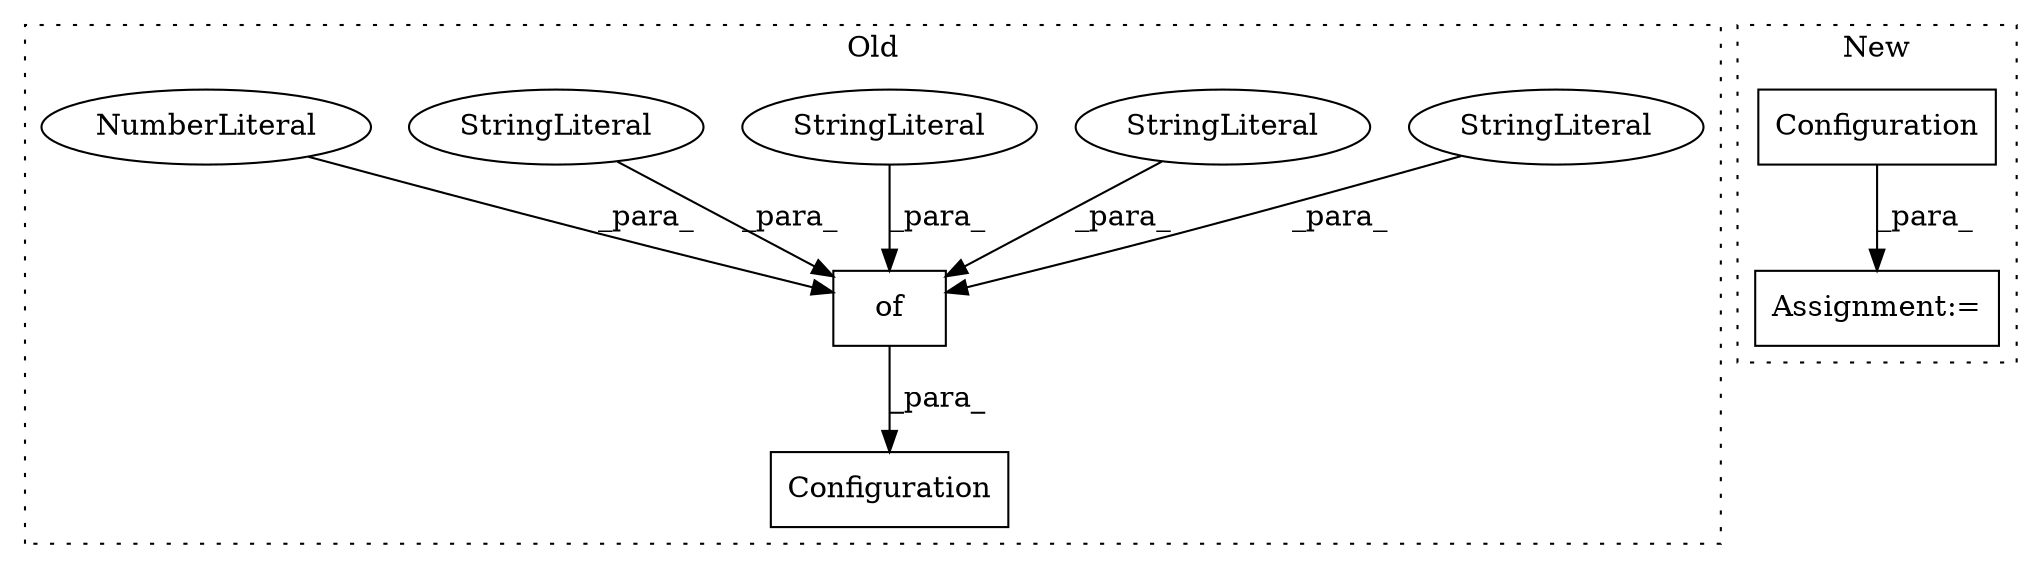 digraph G {
subgraph cluster0 {
1 [label="of" a="32" s="3687,3811" l="3,1" shape="box"];
4 [label="StringLiteral" a="45" s="3690" l="16" shape="ellipse"];
5 [label="StringLiteral" a="45" s="3776" l="18" shape="ellipse"];
6 [label="StringLiteral" a="45" s="3765" l="10" shape="ellipse"];
7 [label="StringLiteral" a="45" s="3751" l="13" shape="ellipse"];
8 [label="NumberLiteral" a="34" s="3707" l="1" shape="ellipse"];
9 [label="Configuration" a="32" s="3669,3812" l="14,1" shape="box"];
label = "Old";
style="dotted";
}
subgraph cluster1 {
2 [label="Configuration" a="32" s="3615,3756" l="14,1" shape="box"];
3 [label="Assignment:=" a="7" s="3768" l="1" shape="box"];
label = "New";
style="dotted";
}
1 -> 9 [label="_para_"];
2 -> 3 [label="_para_"];
4 -> 1 [label="_para_"];
5 -> 1 [label="_para_"];
6 -> 1 [label="_para_"];
7 -> 1 [label="_para_"];
8 -> 1 [label="_para_"];
}